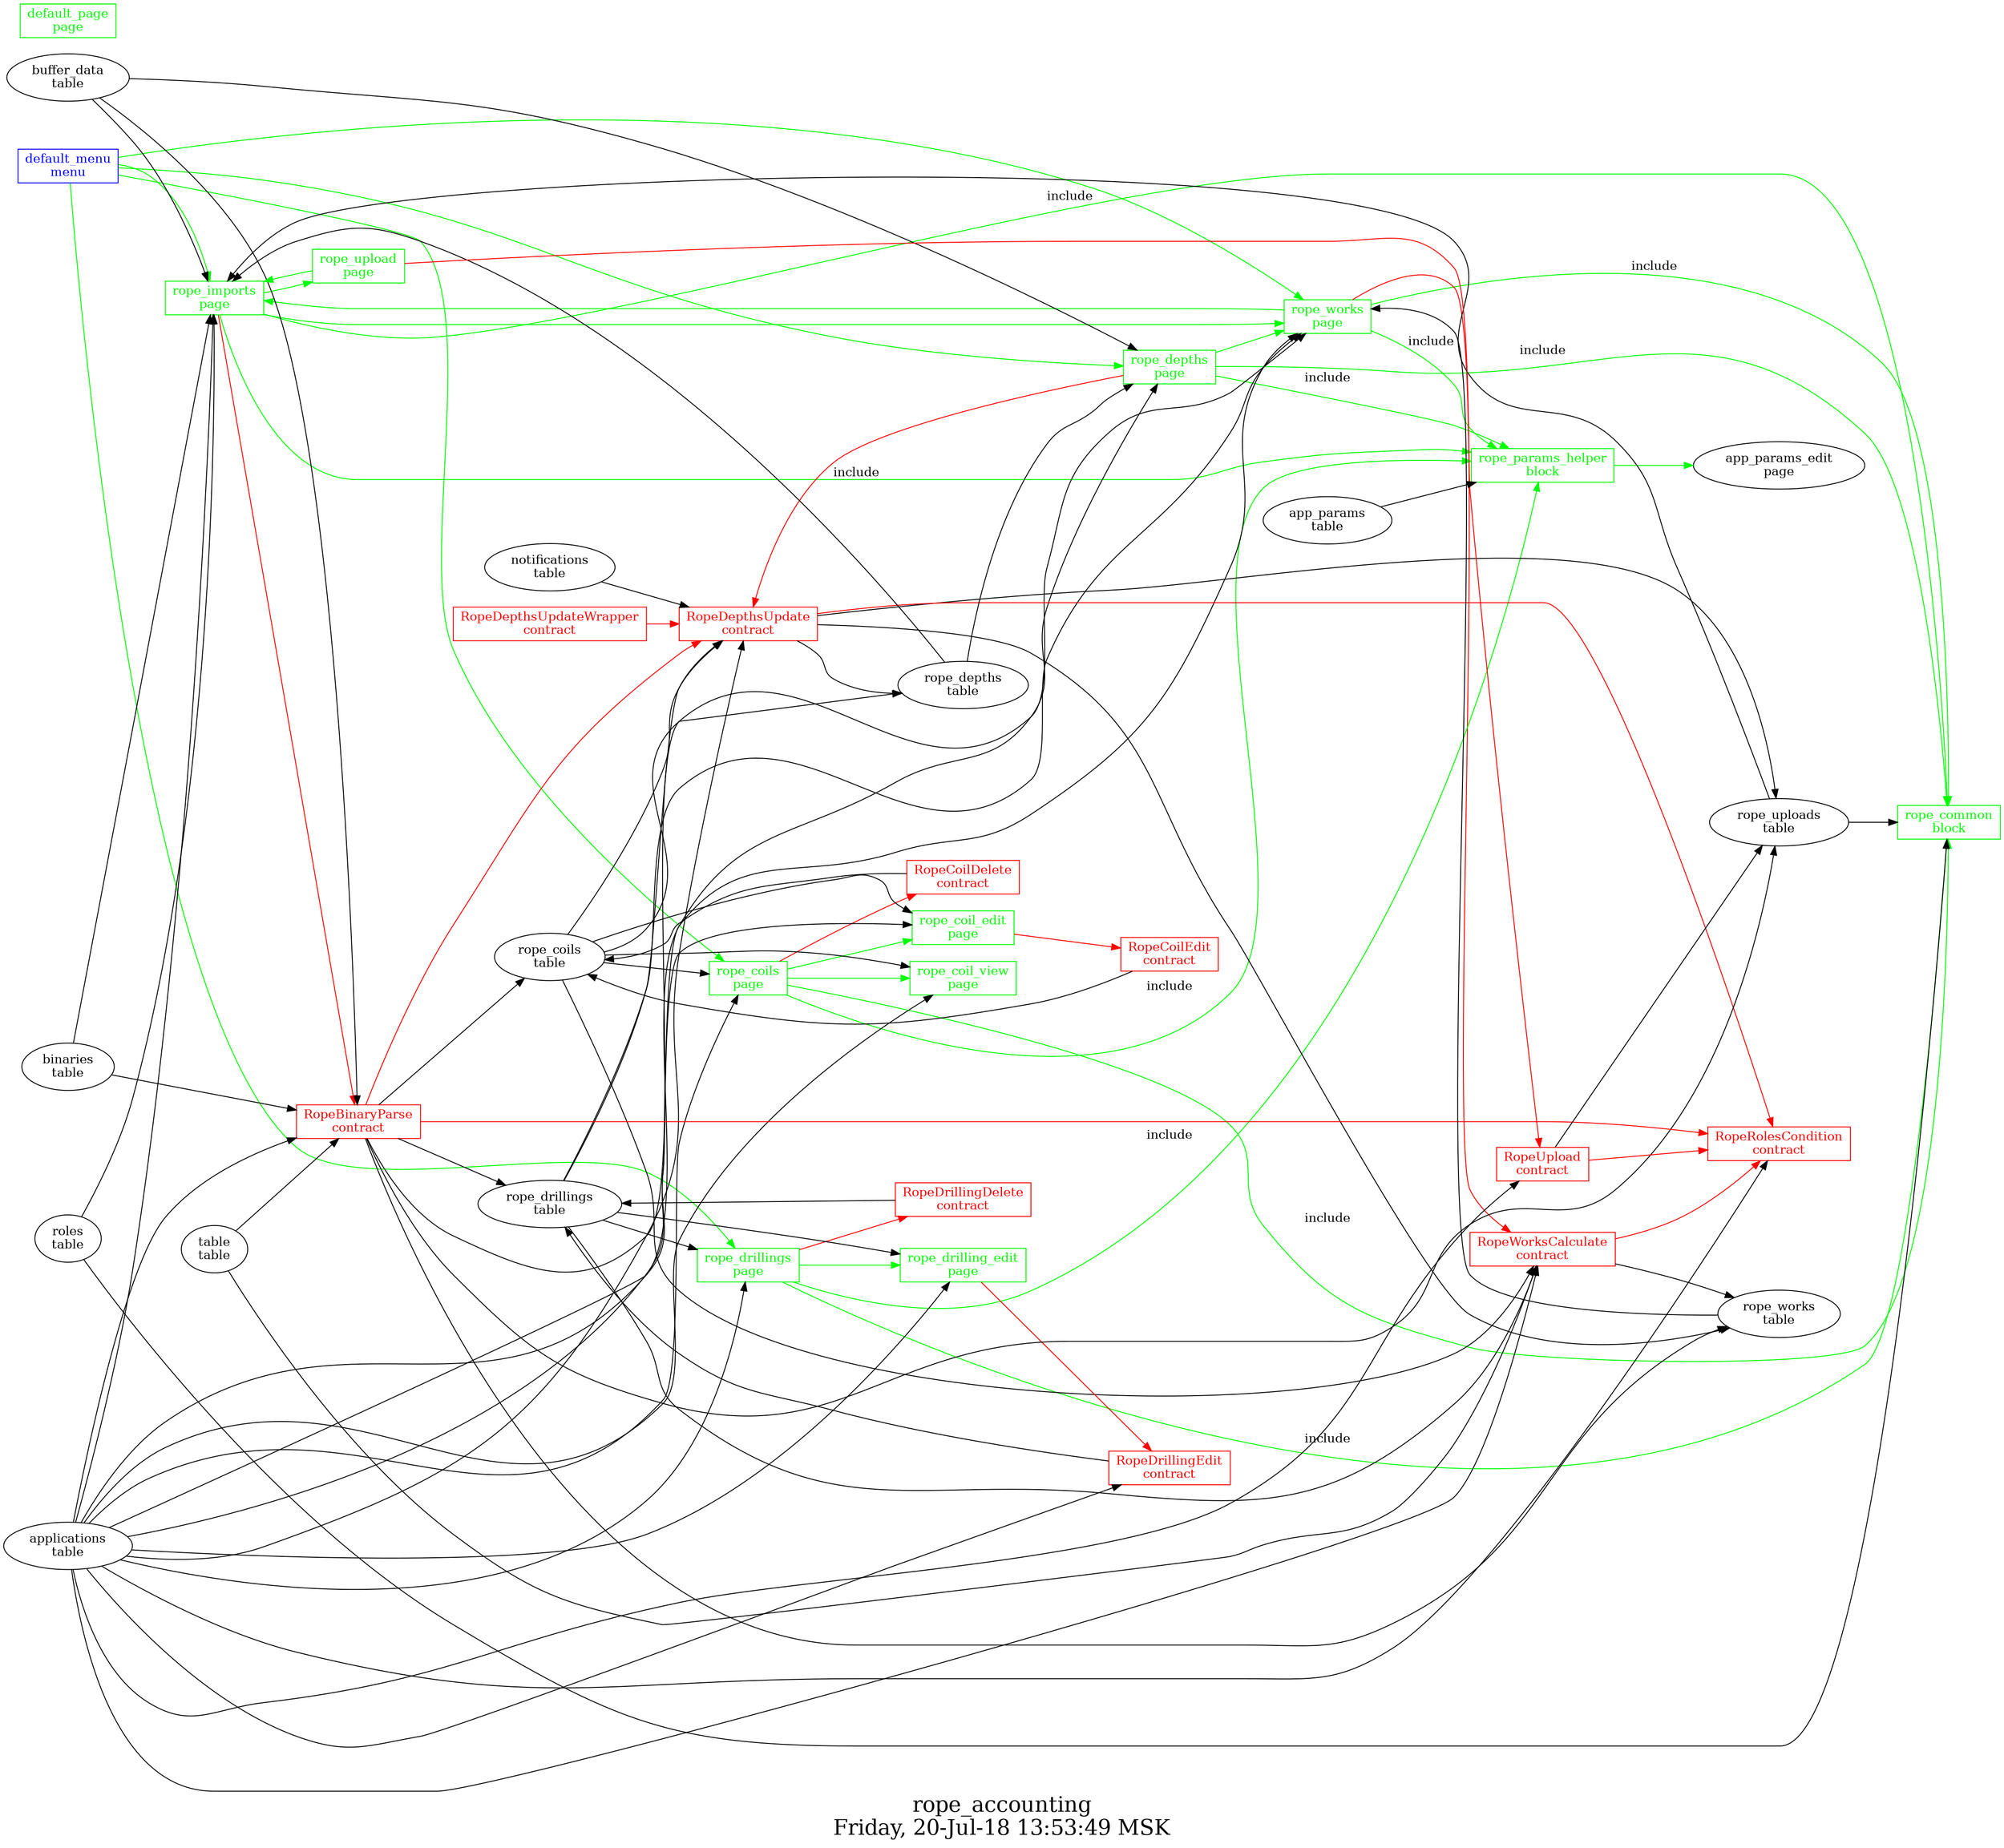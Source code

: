 digraph G {
graph [
  fontsize="24";
  label="rope_accounting\nFriday, 20-Jul-18 13:53:49 MSK";
  nojustify=true;
  ordering=out;
  rankdir=LR;
  size="30";
];
"default_menu\nmenu" -> "rope_imports\npage"  [ color=green ]
"default_menu\nmenu" -> "rope_works\npage"  [ color=green ]
"default_menu\nmenu" -> "rope_depths\npage"  [ color=green ]
"default_menu\nmenu" -> "rope_drillings\npage"  [ color=green ]
"default_menu\nmenu" -> "rope_coils\npage"  [ color=green ]
"default_menu\nmenu" [color=blue, fontcolor=blue, group=menus, shape=record];
"default_page\npage" [color=green, fontcolor=green, group=pages, shape=record];
"rope_coil_edit\npage" -> "RopeCoilEdit\ncontract"  [ color=red ]
"applications\ntable" -> "rope_coil_edit\npage"
"rope_coils\ntable" -> "rope_coil_edit\npage"
"rope_coil_edit\npage" [color=green, fontcolor=green, group=pages, shape=record];
"applications\ntable" -> "rope_coil_view\npage"
"rope_coils\ntable" -> "rope_coil_view\npage"
"rope_coil_view\npage" [color=green, fontcolor=green, group=pages, shape=record];
"rope_coils\npage" -> "RopeCoilDelete\ncontract"  [ color=red ]
"applications\ntable" -> "rope_coils\npage"
"rope_coils\ntable" -> "rope_coils\npage"
"rope_coils\npage" -> "rope_coil_edit\npage"  [ color=green ]
"rope_coils\npage" -> "rope_coil_view\npage"  [ color=green ]
"rope_coils\npage" -> "rope_common\nblock"  [ color=green, label=include ]
"rope_coils\npage" -> "rope_params_helper\nblock"  [ color=green, label=include ]
"rope_coils\npage" [color=green, fontcolor=green, group=pages, shape=record];
"rope_depths\npage" -> "RopeDepthsUpdate\ncontract"  [ color=red ]
"applications\ntable" -> "rope_depths\npage"
"rope_depths\ntable" -> "rope_depths\npage"
"buffer_data\ntable" -> "rope_depths\npage"
"rope_depths\npage" -> "rope_works\npage"  [ color=green ]
"rope_depths\npage" -> "rope_common\nblock"  [ color=green, label=include ]
"rope_depths\npage" -> "rope_params_helper\nblock"  [ color=green, label=include ]
"rope_depths\npage" [color=green, fontcolor=green, group=pages, shape=record];
"rope_drilling_edit\npage" -> "RopeDrillingEdit\ncontract"  [ color=red ]
"applications\ntable" -> "rope_drilling_edit\npage"
"rope_drillings\ntable" -> "rope_drilling_edit\npage"
"rope_drilling_edit\npage" [color=green, fontcolor=green, group=pages, shape=record];
"rope_drillings\npage" -> "RopeDrillingDelete\ncontract"  [ color=red ]
"applications\ntable" -> "rope_drillings\npage"
"rope_drillings\ntable" -> "rope_drillings\npage"
"rope_drillings\npage" -> "rope_drilling_edit\npage"  [ color=green ]
"rope_drillings\npage" -> "rope_common\nblock"  [ color=green, label=include ]
"rope_drillings\npage" -> "rope_params_helper\nblock"  [ color=green, label=include ]
"rope_drillings\npage" [color=green, fontcolor=green, group=pages, shape=record];
"rope_imports\npage" -> "RopeBinaryParse\ncontract"  [ color=red ]
"applications\ntable" -> "rope_imports\npage"
"roles\ntable" -> "rope_imports\npage"
"rope_uploads\ntable" -> "rope_imports\npage"
"binaries\ntable" -> "rope_imports\npage"
"rope_depths\ntable" -> "rope_imports\npage"
"buffer_data\ntable" -> "rope_imports\npage"
"rope_imports\npage" -> "rope_upload\npage"  [ color=green ]
"rope_imports\npage" -> "rope_works\npage"  [ color=green ]
"rope_imports\npage" -> "rope_common\nblock"  [ color=green, label=include ]
"rope_imports\npage" -> "rope_params_helper\nblock"  [ color=green, label=include ]
"rope_imports\npage" [color=green, fontcolor=green, group=pages, shape=record];
"rope_upload\npage" -> "RopeUpload\ncontract"  [ color=red ]
"rope_upload\npage" -> "rope_imports\npage"  [ color=green ]
"rope_upload\npage" [color=green, fontcolor=green, group=pages, shape=record];
"rope_works\npage" -> "RopeWorksCalculate\ncontract"  [ color=red ]
"applications\ntable" -> "rope_works\npage"
"rope_works\ntable" -> "rope_works\npage"
"rope_drillings\ntable" -> "rope_works\npage"
"rope_coils\ntable" -> "rope_works\npage"
"rope_works\npage" -> "rope_imports\npage"  [ color=green ]
"rope_works\npage" -> "rope_common\nblock"  [ color=green, label=include ]
"rope_works\npage" -> "rope_params_helper\nblock"  [ color=green, label=include ]
"rope_works\npage" [color=green, fontcolor=green, group=pages, shape=record];
"roles\ntable" -> "rope_common\nblock"
"rope_uploads\ntable" -> "rope_common\nblock"
"rope_common\nblock" [color=green, fontcolor=green, group=blocks, shape=record];
"app_params\ntable" -> "rope_params_helper\nblock"
"rope_params_helper\nblock" -> "app_params_edit\npage"  [ color=green ]
"rope_params_helper\nblock" [color=green, fontcolor=green, group=blocks, shape=record];
"RopeBinaryParse\ncontract" -> "RopeDepthsUpdate\ncontract"  [ color=red ]
"RopeBinaryParse\ncontract" -> "RopeRolesCondition\ncontract"  [ color=red ]
"RopeBinaryParse\ncontract" -> "rope_coils\ntable"  [ color="" ]
"RopeBinaryParse\ncontract" -> "rope_drillings\ntable"  [ color="" ]
"RopeBinaryParse\ncontract" -> "rope_works\ntable"  [ color="" ]
"RopeBinaryParse\ncontract" -> "rope_depths\ntable"  [ color="" ]
"RopeBinaryParse\ncontract" -> "rope_uploads\ntable"  [ color="" ]
"table\ntable" -> "RopeBinaryParse\ncontract"
"buffer_data\ntable" -> "RopeBinaryParse\ncontract"
"binaries\ntable" -> "RopeBinaryParse\ncontract"
"applications\ntable" -> "RopeBinaryParse\ncontract"
"RopeBinaryParse\ncontract" [color=red, fontcolor=red, group=contracts, shape=record];
"RopeCoilDelete\ncontract" -> "rope_coils\ntable"  [ color="" ]
"RopeCoilDelete\ncontract" [color=red, fontcolor=red, group=contracts, shape=record];
"RopeCoilEdit\ncontract" -> "rope_coils\ntable"  [ color="" ]
"RopeCoilEdit\ncontract" [color=red, fontcolor=red, group=contracts, shape=record];
"RopeDepthsUpdate\ncontract" -> "RopeRolesCondition\ncontract"  [ color=red ]
"RopeDepthsUpdate\ncontract" -> "rope_uploads\ntable"  [ color="" ]
"RopeDepthsUpdate\ncontract" -> "rope_works\ntable"  [ color="" ]
"RopeDepthsUpdate\ncontract" -> "rope_depths\ntable"  [ color="" ]
"notifications\ntable" -> "RopeDepthsUpdate\ncontract"
"rope_drillings\ntable" -> "RopeDepthsUpdate\ncontract"
"rope_coils\ntable" -> "RopeDepthsUpdate\ncontract"
"applications\ntable" -> "RopeDepthsUpdate\ncontract"
"RopeDepthsUpdate\ncontract" [color=red, fontcolor=red, group=contracts, shape=record];
"RopeDepthsUpdateWrapper\ncontract" -> "RopeDepthsUpdate\ncontract"  [ color=red ]
"RopeDepthsUpdateWrapper\ncontract" [color=red, fontcolor=red, group=contracts, shape=record];
"RopeDrillingDelete\ncontract" -> "rope_drillings\ntable"  [ color="" ]
"RopeDrillingDelete\ncontract" [color=red, fontcolor=red, group=contracts, shape=record];
"RopeDrillingEdit\ncontract" -> "rope_drillings\ntable"  [ color="" ]
"applications\ntable" -> "RopeDrillingEdit\ncontract"
"RopeDrillingEdit\ncontract" [color=red, fontcolor=red, group=contracts, shape=record];
"applications\ntable" -> "RopeRolesCondition\ncontract"
"RopeRolesCondition\ncontract" [color=red, fontcolor=red, group=contracts, shape=record];
"RopeUpload\ncontract" -> "RopeRolesCondition\ncontract"  [ color=red ]
"RopeUpload\ncontract" -> "rope_uploads\ntable"  [ color="" ]
"applications\ntable" -> "RopeUpload\ncontract"
"RopeUpload\ncontract" [color=red, fontcolor=red, group=contracts, shape=record];
"RopeWorksCalculate\ncontract" -> "RopeRolesCondition\ncontract"  [ color=red ]
"RopeWorksCalculate\ncontract" -> "rope_works\ntable"  [ color="" ]
"table\ntable" -> "RopeWorksCalculate\ncontract"
"applications\ntable" -> "RopeWorksCalculate\ncontract"
"rope_coils\ntable" -> "RopeWorksCalculate\ncontract"
"rope_drillings\ntable" -> "RopeWorksCalculate\ncontract"
"RopeWorksCalculate\ncontract" [color=red, fontcolor=red, group=contracts, shape=record];
"rope_coils\ntable" [color="", fontcolor="", group=tables, shape=""];
"rope_depths\ntable" [color="", fontcolor="", group=tables, shape=""];
"rope_drillings\ntable" [color="", fontcolor="", group=tables, shape=""];
"rope_uploads\ntable" [color="", fontcolor="", group=tables, shape=""];
"rope_works\ntable" [color="", fontcolor="", group=tables, shape=""];
}
